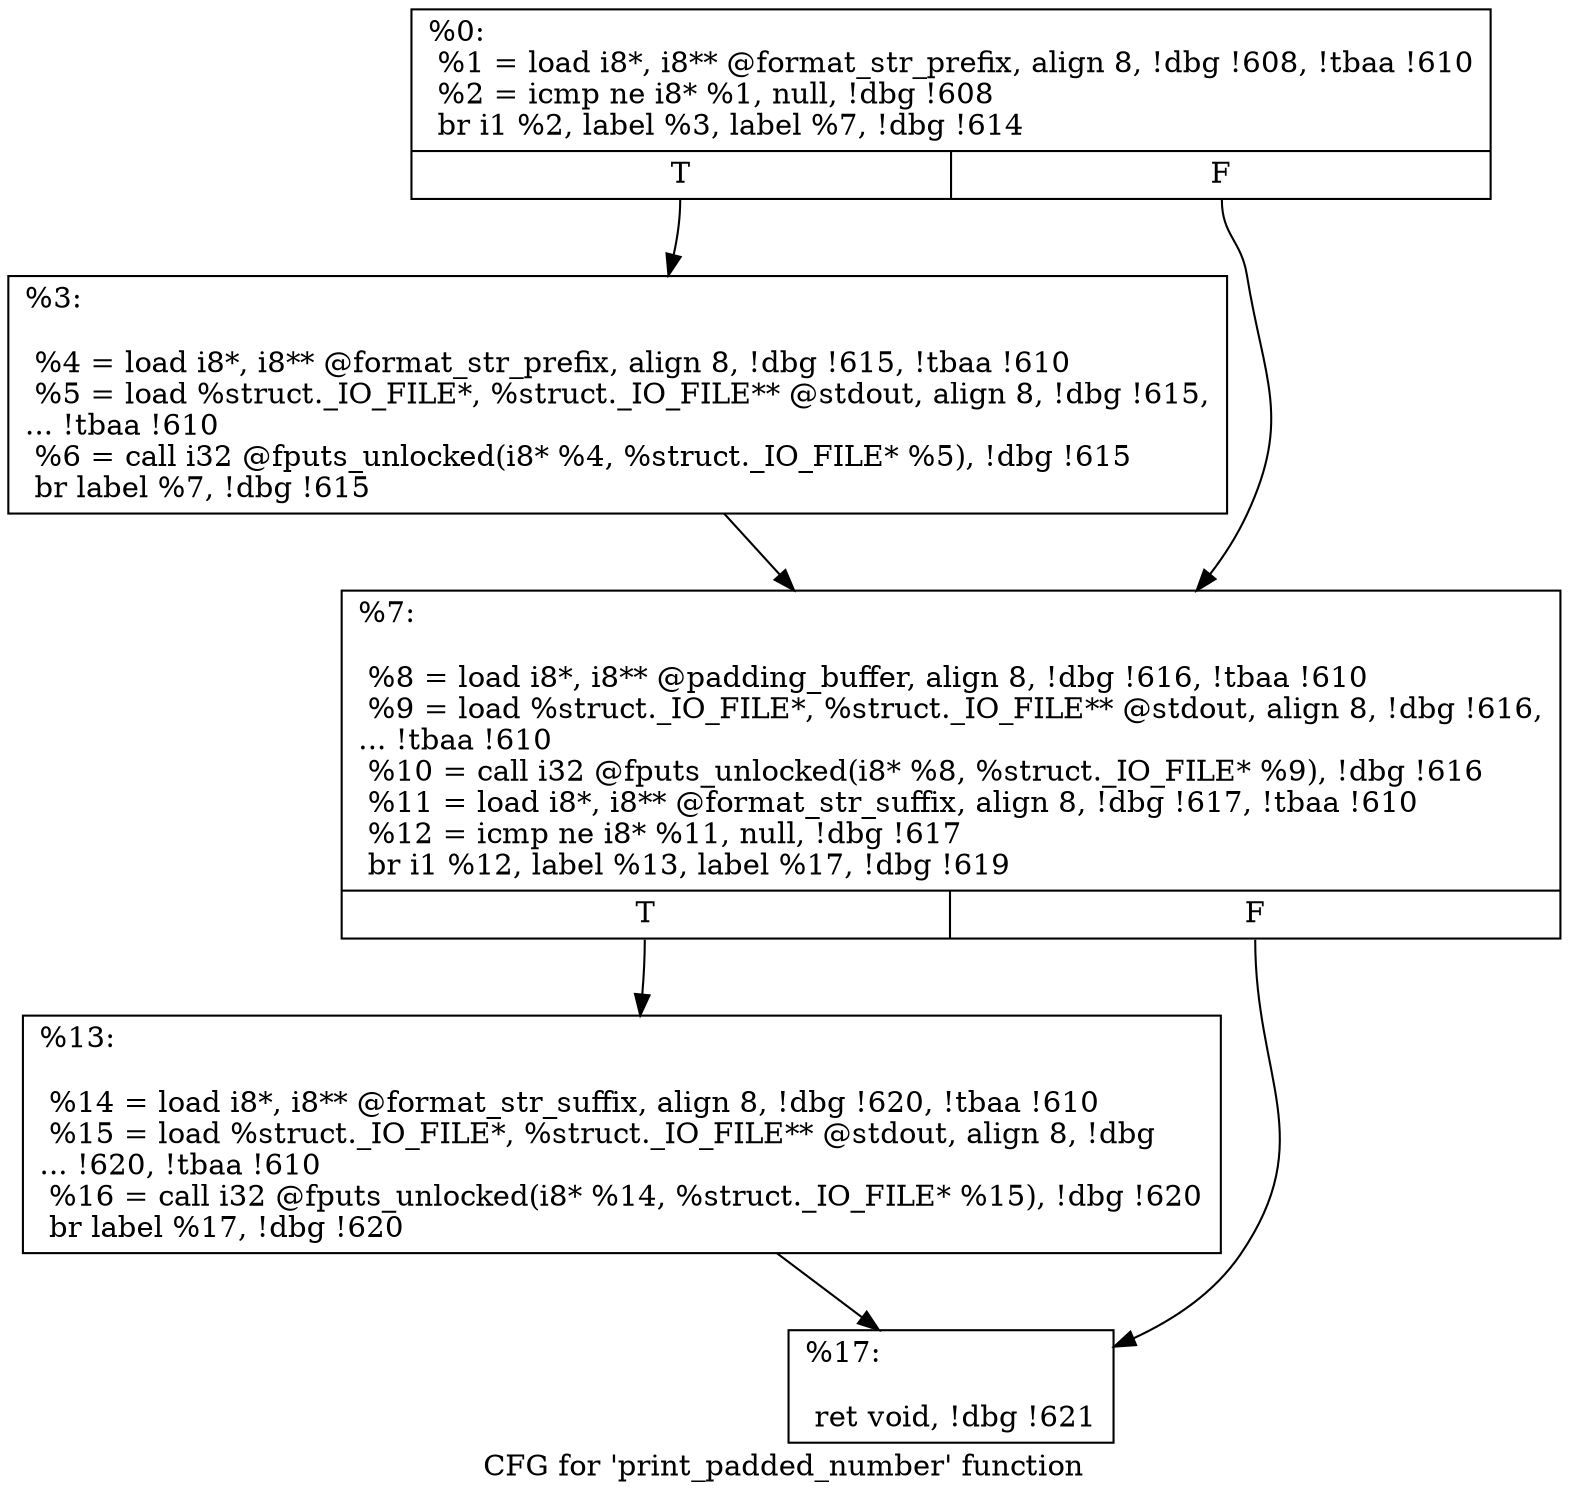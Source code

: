 digraph "CFG for 'print_padded_number' function" {
	label="CFG for 'print_padded_number' function";

	Node0xb879c0 [shape=record,label="{%0:\l  %1 = load i8*, i8** @format_str_prefix, align 8, !dbg !608, !tbaa !610\l  %2 = icmp ne i8* %1, null, !dbg !608\l  br i1 %2, label %3, label %7, !dbg !614\l|{<s0>T|<s1>F}}"];
	Node0xb879c0:s0 -> Node0xb87a40;
	Node0xb879c0:s1 -> Node0xb87a90;
	Node0xb87a40 [shape=record,label="{%3:\l\l  %4 = load i8*, i8** @format_str_prefix, align 8, !dbg !615, !tbaa !610\l  %5 = load %struct._IO_FILE*, %struct._IO_FILE** @stdout, align 8, !dbg !615,\l... !tbaa !610\l  %6 = call i32 @fputs_unlocked(i8* %4, %struct._IO_FILE* %5), !dbg !615\l  br label %7, !dbg !615\l}"];
	Node0xb87a40 -> Node0xb87a90;
	Node0xb87a90 [shape=record,label="{%7:\l\l  %8 = load i8*, i8** @padding_buffer, align 8, !dbg !616, !tbaa !610\l  %9 = load %struct._IO_FILE*, %struct._IO_FILE** @stdout, align 8, !dbg !616,\l... !tbaa !610\l  %10 = call i32 @fputs_unlocked(i8* %8, %struct._IO_FILE* %9), !dbg !616\l  %11 = load i8*, i8** @format_str_suffix, align 8, !dbg !617, !tbaa !610\l  %12 = icmp ne i8* %11, null, !dbg !617\l  br i1 %12, label %13, label %17, !dbg !619\l|{<s0>T|<s1>F}}"];
	Node0xb87a90:s0 -> Node0xb87ae0;
	Node0xb87a90:s1 -> Node0xb87b30;
	Node0xb87ae0 [shape=record,label="{%13:\l\l  %14 = load i8*, i8** @format_str_suffix, align 8, !dbg !620, !tbaa !610\l  %15 = load %struct._IO_FILE*, %struct._IO_FILE** @stdout, align 8, !dbg\l... !620, !tbaa !610\l  %16 = call i32 @fputs_unlocked(i8* %14, %struct._IO_FILE* %15), !dbg !620\l  br label %17, !dbg !620\l}"];
	Node0xb87ae0 -> Node0xb87b30;
	Node0xb87b30 [shape=record,label="{%17:\l\l  ret void, !dbg !621\l}"];
}
